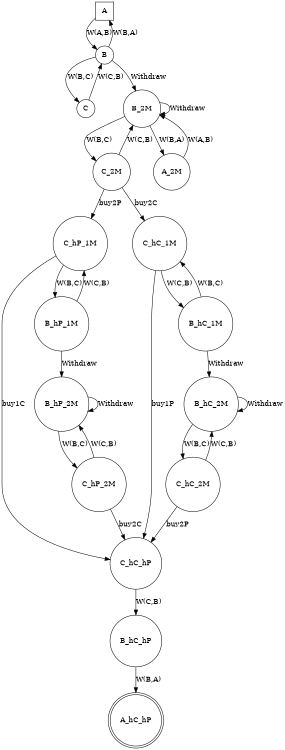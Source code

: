 digraph finite_state_machine {
//  rankdir=LR;
    size="8,5"
    node [shape = square]; A;
    node [shape = doublecircle]; A_hC_hP;
    node [shape = circle];

//Zero Level
//A is level 0

//First Level
    A -> B [ label = "W(A,B)" ];//B is level 1
//Second Level
    B -> C [ label = "W(B,C)" ];//C is level 2
    B -> B_2M [ label = "Withdraw" ];//B_2M is level 2
    B -> A [ label = "W(B,A)" ];//A was level 0

//Third Level
    C -> B [ label = "W(C,B)" ];//B is level 1
    B_2M -> C_2M [ label = "W(B,C)" ];//C_2M is level 3
	C_2M -> B_2M [ label = "W(C,B)" ];
    B_2M -> B_2M [ label = "Withdraw"]; //B_2M was level 2
    B_2M -> A_2M [ label = "W(B,A)"]; //A_2M is level 3
	A_2M -> B_2M [ label = "W(A,B)"];
	C_2M -> C_hP_1M [label = "buy2P" ];
		
	C_2M -> C_hC_1M [label = "buy2C" ];


	C_hC_1M -> C_hC_hP [label = "buy1P"];
	B_hC_1M -> C_hC_1M [label = "W(B,C)"];
	C_hC_1M -> B_hC_1M [label = "W(C,B)" ];

	C_hP_1M -> C_hC_hP [label = "buy1C" ];
	C_hP_1M -> B_hP_1M [label = "W(B,C)" ];
	B_hP_1M -> C_hP_1M [label = "W(C,B)" ];

	B_hP_1M -> B_hP_2M [label = "Withdraw"];
	B_hC_1M -> B_hC_2M [label = "Withdraw"];

	C_hC_hP -> B_hC_hP [label = "W(C,B)"];
	B_hC_hP -> A_hC_hP [label = "W(B,A)"];

	B_hC_2M -> B_hC_2M [label = "Withdraw"];
	B_hP_2M -> B_hP_2M [label = "Withdraw"];

	B_hC_2M -> C_hC_2M [label = "W(B,C)"];
	C_hC_2M -> B_hC_2M [label = "W(C,B)"];
	
	B_hP_2M -> C_hP_2M [label = "W(B,C)"];
	C_hP_2M -> B_hP_2M [label = "W(C,B)"];

	C_hP_2M -> C_hC_hP [label = "buy2C"];
	C_hC_2M -> C_hC_hP [label = "buy2P"];	
	



}
